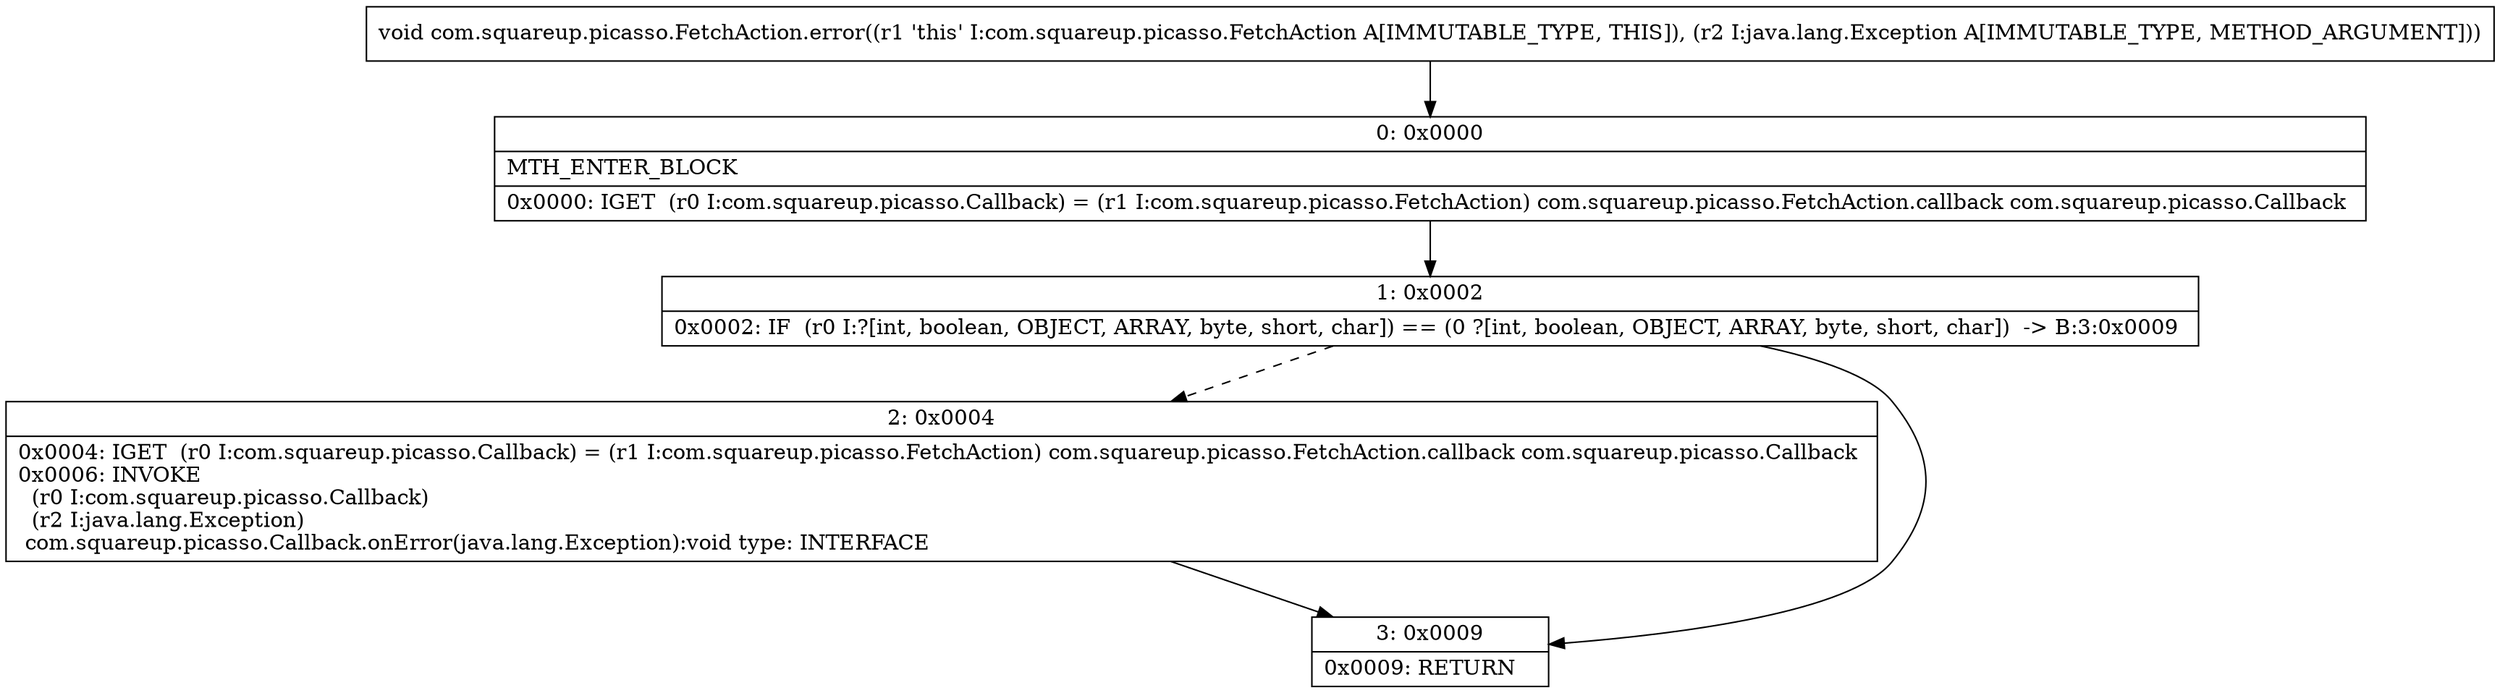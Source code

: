 digraph "CFG forcom.squareup.picasso.FetchAction.error(Ljava\/lang\/Exception;)V" {
Node_0 [shape=record,label="{0\:\ 0x0000|MTH_ENTER_BLOCK\l|0x0000: IGET  (r0 I:com.squareup.picasso.Callback) = (r1 I:com.squareup.picasso.FetchAction) com.squareup.picasso.FetchAction.callback com.squareup.picasso.Callback \l}"];
Node_1 [shape=record,label="{1\:\ 0x0002|0x0002: IF  (r0 I:?[int, boolean, OBJECT, ARRAY, byte, short, char]) == (0 ?[int, boolean, OBJECT, ARRAY, byte, short, char])  \-\> B:3:0x0009 \l}"];
Node_2 [shape=record,label="{2\:\ 0x0004|0x0004: IGET  (r0 I:com.squareup.picasso.Callback) = (r1 I:com.squareup.picasso.FetchAction) com.squareup.picasso.FetchAction.callback com.squareup.picasso.Callback \l0x0006: INVOKE  \l  (r0 I:com.squareup.picasso.Callback)\l  (r2 I:java.lang.Exception)\l com.squareup.picasso.Callback.onError(java.lang.Exception):void type: INTERFACE \l}"];
Node_3 [shape=record,label="{3\:\ 0x0009|0x0009: RETURN   \l}"];
MethodNode[shape=record,label="{void com.squareup.picasso.FetchAction.error((r1 'this' I:com.squareup.picasso.FetchAction A[IMMUTABLE_TYPE, THIS]), (r2 I:java.lang.Exception A[IMMUTABLE_TYPE, METHOD_ARGUMENT])) }"];
MethodNode -> Node_0;
Node_0 -> Node_1;
Node_1 -> Node_2[style=dashed];
Node_1 -> Node_3;
Node_2 -> Node_3;
}

